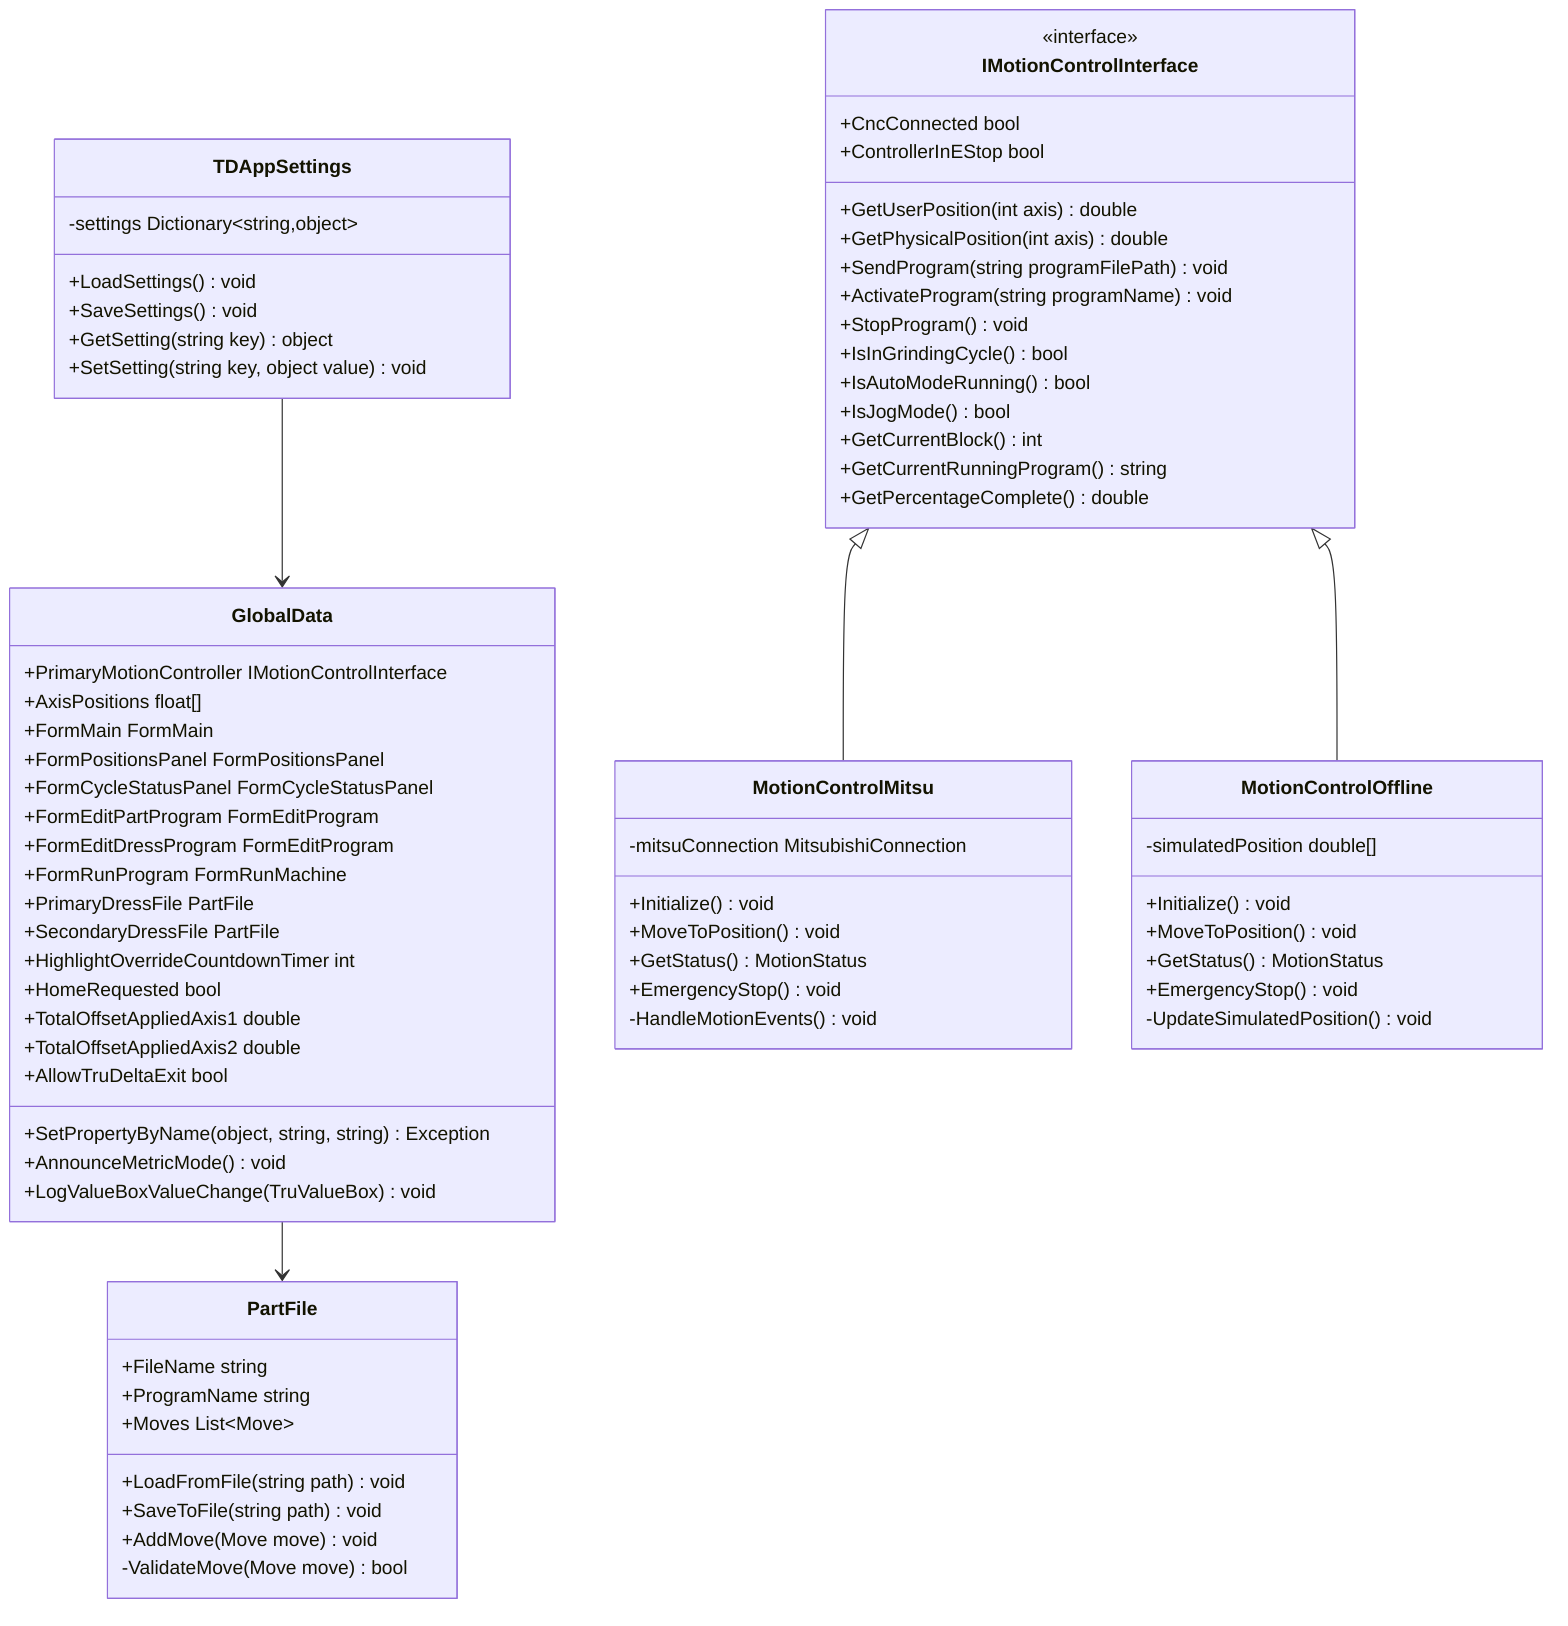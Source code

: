 classDiagram
    class TDAppSettings {
        +LoadSettings() void
        +SaveSettings() void
        +GetSetting(string key) object
        +SetSetting(string key, object value) void
        -settings Dictionary~string,object~
    }
    
    class GlobalData {
        +PrimaryMotionController IMotionControlInterface
        +AxisPositions float[]
        +FormMain FormMain
        +FormPositionsPanel FormPositionsPanel
        +FormCycleStatusPanel FormCycleStatusPanel
        +FormEditPartProgram FormEditProgram
        +FormEditDressProgram FormEditProgram
        +FormRunProgram FormRunMachine
        +PrimaryDressFile PartFile
        +SecondaryDressFile PartFile
        +HighlightOverrideCountdownTimer int
        +HomeRequested bool
        +TotalOffsetAppliedAxis1 double
        +TotalOffsetAppliedAxis2 double
        +AllowTruDeltaExit bool
        +SetPropertyByName(object, string, string) Exception
        +AnnounceMetricMode() void
        +LogValueBoxValueChange(TruValueBox) void
    }
    
    class IMotionControlInterface {
        <<interface>>
        +CncConnected bool
        +ControllerInEStop bool
        +GetUserPosition(int axis) double
        +GetPhysicalPosition(int axis) double
        +SendProgram(string programFilePath) void
        +ActivateProgram(string programName) void
        +StopProgram() void
        +IsInGrindingCycle() bool
        +IsAutoModeRunning() bool
        +IsJogMode() bool
        +GetCurrentBlock() int
        +GetCurrentRunningProgram() string
        +GetPercentageComplete() double
    }
    
    class MotionControlMitsu {
        +Initialize() void
        +MoveToPosition() void
        +GetStatus() MotionStatus
        +EmergencyStop() void
        -mitsuConnection MitsubishiConnection
        -HandleMotionEvents() void
    }
    
    class MotionControlOffline {
        +Initialize() void
        +MoveToPosition() void
        +GetStatus() MotionStatus
        +EmergencyStop() void
        -simulatedPosition double[]
        -UpdateSimulatedPosition() void
    }
    
    class PartFile {
        +FileName string
        +ProgramName string
        +Moves List~Move~
        +LoadFromFile(string path) void
        +SaveToFile(string path) void
        +AddMove(Move move) void
        -ValidateMove(Move move) bool
    }
    
    IMotionControlInterface <|-- MotionControlMitsu
    IMotionControlInterface <|-- MotionControlOffline
    TDAppSettings --> GlobalData
    GlobalData --> PartFile